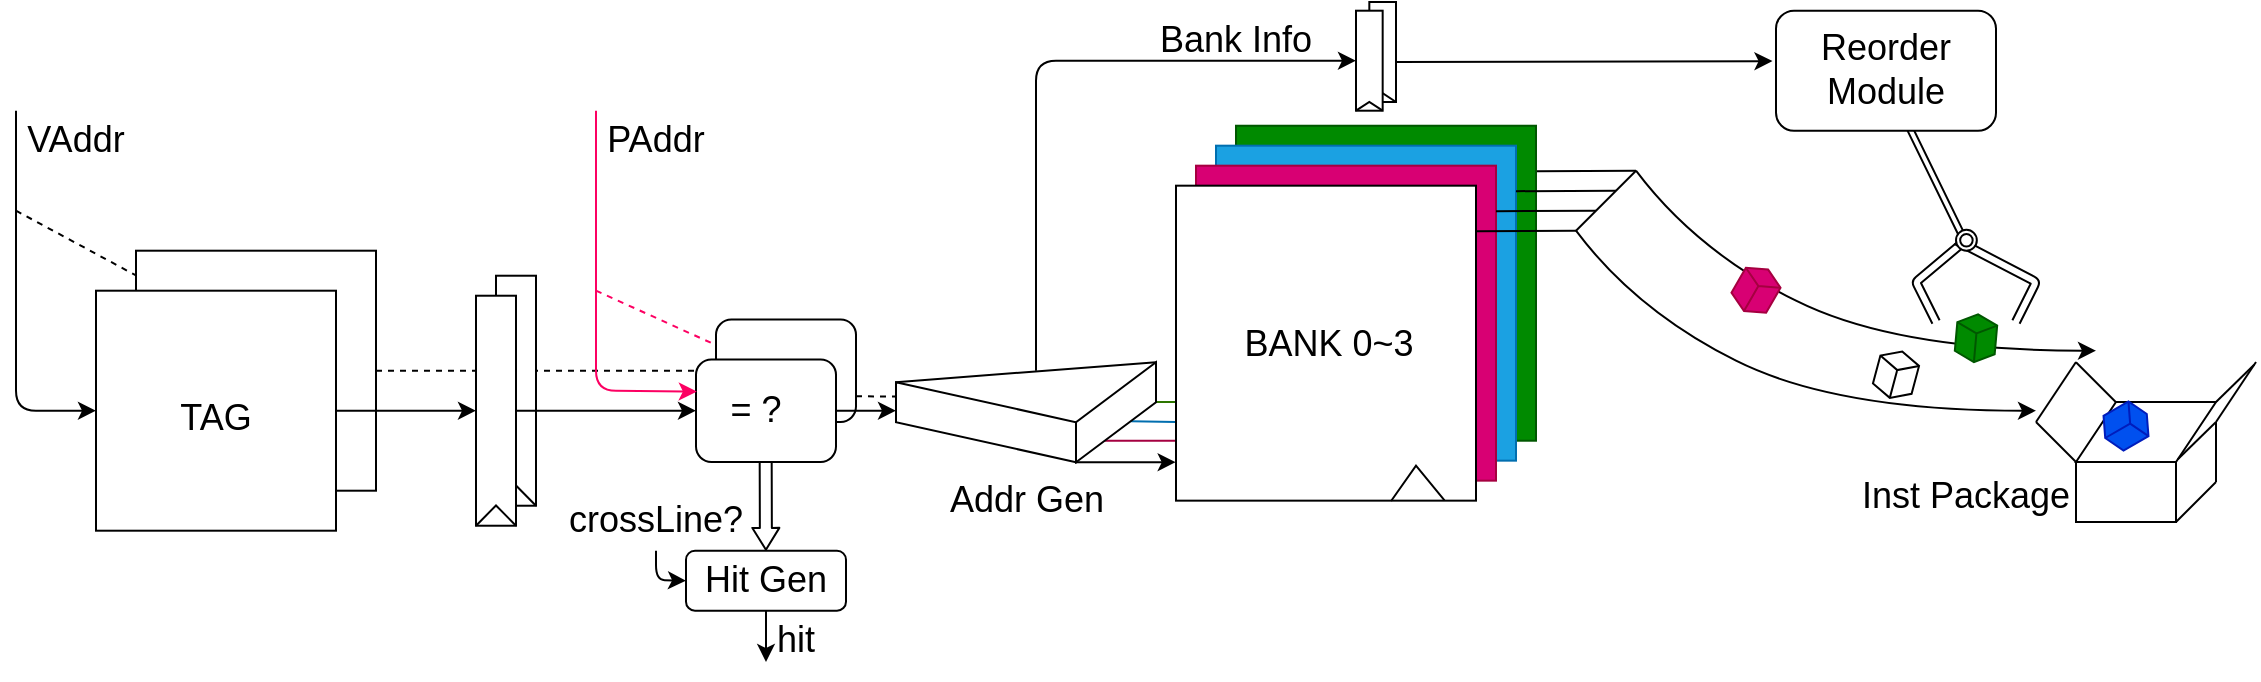 <mxfile>
    <diagram id="Ks5LIrTwfTGQYErPXyaQ" name="第 1 页">
        <mxGraphModel dx="884" dy="508" grid="1" gridSize="10" guides="1" tooltips="1" connect="1" arrows="1" fold="1" page="1" pageScale="1" pageWidth="1169" pageHeight="827" math="0" shadow="0">
            <root>
                <mxCell id="0"/>
                <mxCell id="1" parent="0"/>
                <mxCell id="139" value="" style="shape=flexArrow;endArrow=classic;html=1;rounded=1;labelBackgroundColor=default;fontFamily=Helvetica;fontSize=18;fontColor=default;strokeColor=default;width=6;endSize=3.3;endWidth=6.5;" edge="1" parent="1" target="138">
                    <mxGeometry width="50" height="50" relative="1" as="geometry">
                        <mxPoint x="384.75" y="364.35" as="sourcePoint"/>
                        <mxPoint x="384.75" y="440" as="targetPoint"/>
                    </mxGeometry>
                </mxCell>
                <mxCell id="129" value="" style="endArrow=none;html=1;rounded=1;labelBackgroundColor=default;fontFamily=Helvetica;fontSize=18;fontColor=default;strokeColor=#2D7600;shape=connector;fillColor=#60a917;" edge="1" parent="1">
                    <mxGeometry width="50" height="50" relative="1" as="geometry">
                        <mxPoint x="580" y="370" as="sourcePoint"/>
                        <mxPoint x="590" y="370" as="targetPoint"/>
                    </mxGeometry>
                </mxCell>
                <mxCell id="128" value="" style="endArrow=none;html=1;rounded=1;labelBackgroundColor=default;fontFamily=Helvetica;fontSize=18;fontColor=default;strokeColor=#006EAF;shape=connector;exitX=0.75;exitY=0;exitDx=0;exitDy=0;entryX=0;entryY=0.75;entryDx=0;entryDy=0;fillColor=#1ba1e2;" edge="1" parent="1" source="44" target="28">
                    <mxGeometry width="50" height="50" relative="1" as="geometry">
                        <mxPoint x="570" y="380" as="sourcePoint"/>
                        <mxPoint x="620" y="330" as="targetPoint"/>
                    </mxGeometry>
                </mxCell>
                <mxCell id="127" value="" style="endArrow=classic;html=1;rounded=1;labelBackgroundColor=default;fontFamily=Helvetica;fontSize=18;fontColor=default;strokeColor=#A50040;shape=connector;exitX=1;exitY=0.75;exitDx=0;exitDy=0;entryX=0.733;entryY=0.81;entryDx=0;entryDy=0;entryPerimeter=0;fillColor=#d80073;" edge="1" parent="1" source="44" target="28">
                    <mxGeometry width="50" height="50" relative="1" as="geometry">
                        <mxPoint x="550" y="389.4" as="sourcePoint"/>
                        <mxPoint x="600" y="389.359" as="targetPoint"/>
                    </mxGeometry>
                </mxCell>
                <mxCell id="106" value="" style="shape=link;html=1;rounded=1;labelBackgroundColor=default;fontFamily=Helvetica;fontSize=18;fontColor=default;endArrow=none;strokeColor=default;exitX=0;exitY=0.5;exitDx=0;exitDy=0;" edge="1" parent="1" source="102">
                    <mxGeometry width="100" relative="1" as="geometry">
                        <mxPoint x="1010" y="300" as="sourcePoint"/>
                        <mxPoint x="1010" y="330" as="targetPoint"/>
                        <Array as="points">
                            <mxPoint x="1020" y="310"/>
                        </Array>
                    </mxGeometry>
                </mxCell>
                <mxCell id="101" value="" style="rounded=0;whiteSpace=wrap;html=1;fontFamily=Helvetica;fontSize=18;fontColor=default;rotation=64;" vertex="1" parent="1">
                    <mxGeometry x="936.98" y="260" width="67.43" height="3" as="geometry"/>
                </mxCell>
                <mxCell id="63" value="" style="endArrow=none;dashed=1;html=1;rounded=0;labelBackgroundColor=default;fontFamily=Helvetica;fontSize=18;fontColor=default;strokeColor=default;shape=connector;exitX=1;exitY=0.75;exitDx=0;exitDy=0;" edge="1" parent="1" source="20">
                    <mxGeometry width="50" height="50" relative="1" as="geometry">
                        <mxPoint x="630" y="314.35" as="sourcePoint"/>
                        <mxPoint x="480" y="367.35" as="targetPoint"/>
                    </mxGeometry>
                </mxCell>
                <mxCell id="22" value="" style="endArrow=none;dashed=1;html=1;rounded=0;fontSize=18;" edge="1" parent="1" source="4" target="20">
                    <mxGeometry width="50" height="50" relative="1" as="geometry">
                        <mxPoint x="180" y="384.35" as="sourcePoint"/>
                        <mxPoint x="260" y="354.35" as="targetPoint"/>
                    </mxGeometry>
                </mxCell>
                <mxCell id="20" value="" style="rounded=1;whiteSpace=wrap;html=1;fontSize=18;" vertex="1" parent="1">
                    <mxGeometry x="360" y="328.72" width="70" height="51.25" as="geometry"/>
                </mxCell>
                <mxCell id="4" value="" style="whiteSpace=wrap;html=1;aspect=fixed;" vertex="1" parent="1">
                    <mxGeometry x="70" y="294.35" width="120" height="120" as="geometry"/>
                </mxCell>
                <mxCell id="2" value="" style="whiteSpace=wrap;html=1;aspect=fixed;" vertex="1" parent="1">
                    <mxGeometry x="50" y="314.35" width="120" height="120" as="geometry"/>
                </mxCell>
                <mxCell id="3" value="&lt;span style=&quot;font-size: 18px&quot;&gt;TAG&lt;br&gt;&lt;br&gt;&lt;/span&gt;" style="text;html=1;strokeColor=none;fillColor=none;align=center;verticalAlign=middle;whiteSpace=wrap;rounded=0;" vertex="1" parent="1">
                    <mxGeometry x="80" y="374.35" width="60" height="30" as="geometry"/>
                </mxCell>
                <mxCell id="5" value="" style="endArrow=classic;html=1;fontSize=18;entryX=0;entryY=0.5;entryDx=0;entryDy=0;exitX=0;exitY=0;exitDx=0;exitDy=0;" edge="1" parent="1" source="7" target="2">
                    <mxGeometry width="50" height="50" relative="1" as="geometry">
                        <mxPoint x="10" y="214.35" as="sourcePoint"/>
                        <mxPoint x="20" y="264.35" as="targetPoint"/>
                        <Array as="points">
                            <mxPoint x="10" y="374.35"/>
                        </Array>
                    </mxGeometry>
                </mxCell>
                <mxCell id="6" value="" style="endArrow=none;dashed=1;html=1;fontSize=18;entryX=-0.002;entryY=0.102;entryDx=0;entryDy=0;entryPerimeter=0;" edge="1" parent="1" target="4">
                    <mxGeometry width="50" height="50" relative="1" as="geometry">
                        <mxPoint x="10" y="274.35" as="sourcePoint"/>
                        <mxPoint x="390" y="334.35" as="targetPoint"/>
                    </mxGeometry>
                </mxCell>
                <mxCell id="7" value="VAddr&lt;br&gt;" style="text;html=1;strokeColor=none;fillColor=none;align=center;verticalAlign=middle;whiteSpace=wrap;rounded=0;fontSize=18;" vertex="1" parent="1">
                    <mxGeometry x="10" y="224.35" width="60" height="30" as="geometry"/>
                </mxCell>
                <mxCell id="12" value="" style="group" vertex="1" connectable="0" parent="1">
                    <mxGeometry x="240" y="316.86" width="30" height="115" as="geometry"/>
                </mxCell>
                <mxCell id="13" value="" style="group" vertex="1" connectable="0" parent="12">
                    <mxGeometry x="10" y="-10" width="20" height="115" as="geometry"/>
                </mxCell>
                <mxCell id="14" value="" style="rounded=0;whiteSpace=wrap;html=1;fontSize=18;" vertex="1" parent="13">
                    <mxGeometry width="20" height="115" as="geometry"/>
                </mxCell>
                <mxCell id="15" value="" style="endArrow=none;html=1;fontSize=18;exitX=0;exitY=1;exitDx=0;exitDy=0;entryX=1;entryY=1;entryDx=0;entryDy=0;rounded=0;" edge="1" parent="13" source="14" target="14">
                    <mxGeometry width="50" height="50" relative="1" as="geometry">
                        <mxPoint x="17.5" y="98.571" as="sourcePoint"/>
                        <mxPoint x="10" y="131.429" as="targetPoint"/>
                        <Array as="points">
                            <mxPoint x="10" y="104.853"/>
                        </Array>
                    </mxGeometry>
                </mxCell>
                <mxCell id="8" value="" style="rounded=0;whiteSpace=wrap;html=1;fontSize=18;" vertex="1" parent="12">
                    <mxGeometry width="20" height="115" as="geometry"/>
                </mxCell>
                <mxCell id="10" value="" style="endArrow=none;html=1;fontSize=18;exitX=0;exitY=1;exitDx=0;exitDy=0;entryX=1;entryY=1;entryDx=0;entryDy=0;rounded=0;" edge="1" parent="12" source="8" target="8">
                    <mxGeometry width="50" height="50" relative="1" as="geometry">
                        <mxPoint x="17.5" y="98.571" as="sourcePoint"/>
                        <mxPoint x="10" y="131.429" as="targetPoint"/>
                        <Array as="points">
                            <mxPoint x="10" y="104.853"/>
                        </Array>
                    </mxGeometry>
                </mxCell>
                <mxCell id="16" value="" style="endArrow=classic;html=1;rounded=0;fontSize=18;exitX=1;exitY=0.5;exitDx=0;exitDy=0;entryX=0;entryY=0.5;entryDx=0;entryDy=0;" edge="1" parent="1" source="2" target="8">
                    <mxGeometry width="50" height="50" relative="1" as="geometry">
                        <mxPoint x="170" y="404.35" as="sourcePoint"/>
                        <mxPoint x="220" y="354.35" as="targetPoint"/>
                    </mxGeometry>
                </mxCell>
                <mxCell id="18" value="" style="rounded=1;whiteSpace=wrap;html=1;fontSize=18;" vertex="1" parent="1">
                    <mxGeometry x="350" y="348.74" width="70" height="51.25" as="geometry"/>
                </mxCell>
                <mxCell id="19" value="= ?" style="text;html=1;strokeColor=none;fillColor=none;align=center;verticalAlign=middle;whiteSpace=wrap;rounded=0;fontSize=18;" vertex="1" parent="1">
                    <mxGeometry x="350" y="359.35" width="60" height="30" as="geometry"/>
                </mxCell>
                <mxCell id="21" value="" style="endArrow=classic;html=1;rounded=0;fontSize=18;exitX=1;exitY=0.5;exitDx=0;exitDy=0;entryX=0;entryY=0.5;entryDx=0;entryDy=0;" edge="1" parent="1" source="8" target="18">
                    <mxGeometry width="50" height="50" relative="1" as="geometry">
                        <mxPoint x="250" y="344.35" as="sourcePoint"/>
                        <mxPoint x="300" y="294.35" as="targetPoint"/>
                    </mxGeometry>
                </mxCell>
                <mxCell id="23" value="" style="endArrow=classic;html=1;rounded=1;fontSize=18;entryX=0.006;entryY=0.313;entryDx=0;entryDy=0;entryPerimeter=0;fillColor=#d80073;strokeColor=#FC0062;" edge="1" parent="1" target="18">
                    <mxGeometry width="50" height="50" relative="1" as="geometry">
                        <mxPoint x="300" y="224.35" as="sourcePoint"/>
                        <mxPoint x="330" y="234.35" as="targetPoint"/>
                        <Array as="points">
                            <mxPoint x="300" y="364.35"/>
                        </Array>
                    </mxGeometry>
                </mxCell>
                <mxCell id="24" value="" style="endArrow=none;dashed=1;html=1;rounded=1;fontSize=18;strokeColor=#FC0062;entryX=0;entryY=0.25;entryDx=0;entryDy=0;" edge="1" parent="1" target="20">
                    <mxGeometry width="50" height="50" relative="1" as="geometry">
                        <mxPoint x="300" y="314.35" as="sourcePoint"/>
                        <mxPoint x="360" y="304.35" as="targetPoint"/>
                    </mxGeometry>
                </mxCell>
                <mxCell id="25" value="PAddr" style="text;html=1;strokeColor=none;fillColor=none;align=center;verticalAlign=middle;whiteSpace=wrap;rounded=0;fontSize=18;" vertex="1" parent="1">
                    <mxGeometry x="300" y="224.35" width="60" height="30" as="geometry"/>
                </mxCell>
                <mxCell id="46" value="" style="group" vertex="1" connectable="0" parent="1">
                    <mxGeometry x="450" y="350.1" width="130" height="50.02" as="geometry"/>
                </mxCell>
                <mxCell id="43" value="" style="shape=parallelogram;perimeter=parallelogramPerimeter;whiteSpace=wrap;html=1;fixedSize=1;fontSize=18;direction=south;" vertex="1" parent="46">
                    <mxGeometry y="10" width="90" height="40" as="geometry"/>
                </mxCell>
                <mxCell id="44" value="" style="shape=parallelogram;perimeter=parallelogramPerimeter;whiteSpace=wrap;html=1;fixedSize=1;fontSize=18;direction=south;flipV=1;size=30.02;" vertex="1" parent="46">
                    <mxGeometry x="90" width="40" height="50.02" as="geometry"/>
                </mxCell>
                <mxCell id="45" value="" style="endArrow=none;html=1;rounded=0;fontSize=18;exitX=0;exitY=1;exitDx=0;exitDy=0;entryX=0;entryY=0;entryDx=0;entryDy=0;" edge="1" parent="46" source="43" target="44">
                    <mxGeometry width="50" height="50" relative="1" as="geometry">
                        <mxPoint x="90" y="30" as="sourcePoint"/>
                        <mxPoint x="140" y="-20" as="targetPoint"/>
                    </mxGeometry>
                </mxCell>
                <mxCell id="60" value="" style="group" vertex="1" connectable="0" parent="1">
                    <mxGeometry x="590" y="254.35" width="370" height="167.49" as="geometry"/>
                </mxCell>
                <mxCell id="53" value="" style="endArrow=none;html=1;rounded=0;labelBackgroundColor=default;fontFamily=Helvetica;fontSize=18;fontColor=default;shape=connector;exitX=1;exitY=0.5;exitDx=0;exitDy=0;" edge="1" parent="60">
                    <mxGeometry width="50" height="50" relative="1" as="geometry">
                        <mxPoint x="180" y="0.235" as="sourcePoint"/>
                        <mxPoint x="230" as="targetPoint"/>
                    </mxGeometry>
                </mxCell>
                <mxCell id="57" value="" style="endArrow=none;html=1;rounded=0;labelBackgroundColor=default;fontFamily=Helvetica;fontSize=18;fontColor=default;strokeColor=default;shape=connector;" edge="1" parent="60">
                    <mxGeometry width="50" height="50" relative="1" as="geometry">
                        <mxPoint x="200" y="30" as="sourcePoint"/>
                        <mxPoint x="230" as="targetPoint"/>
                    </mxGeometry>
                </mxCell>
                <mxCell id="58" value="" style="curved=1;endArrow=classic;html=1;rounded=0;labelBackgroundColor=default;fontFamily=Helvetica;fontSize=18;fontColor=default;strokeColor=default;shape=connector;" edge="1" parent="60">
                    <mxGeometry width="50" height="50" relative="1" as="geometry">
                        <mxPoint x="200" y="30" as="sourcePoint"/>
                        <mxPoint x="430" y="120" as="targetPoint"/>
                        <Array as="points">
                            <mxPoint x="230" y="70"/>
                            <mxPoint x="330" y="120"/>
                        </Array>
                    </mxGeometry>
                </mxCell>
                <mxCell id="59" value="" style="curved=1;endArrow=classic;html=1;rounded=0;labelBackgroundColor=default;fontFamily=Helvetica;fontSize=18;fontColor=default;strokeColor=default;shape=connector;" edge="1" parent="60">
                    <mxGeometry width="50" height="50" relative="1" as="geometry">
                        <mxPoint x="230" as="sourcePoint"/>
                        <mxPoint x="460" y="90" as="targetPoint"/>
                        <Array as="points">
                            <mxPoint x="260" y="40"/>
                            <mxPoint x="360" y="90"/>
                        </Array>
                    </mxGeometry>
                </mxCell>
                <mxCell id="94" value="" style="html=1;whiteSpace=wrap;shape=isoCube2;backgroundOutline=1;isoAngle=15;fontFamily=Helvetica;fontSize=18;fontColor=default;rotation=15;" vertex="1" parent="60">
                    <mxGeometry x="350" y="90" width="20" height="24" as="geometry"/>
                </mxCell>
                <mxCell id="75" value="" style="html=1;whiteSpace=wrap;shape=isoCube2;backgroundOutline=1;isoAngle=15;fontFamily=Helvetica;fontSize=18;fontColor=#ffffff;rotation=30;fillColor=#d80073;strokeColor=#A50040;" vertex="1" parent="60">
                    <mxGeometry x="280" y="47.75" width="20" height="24" as="geometry"/>
                </mxCell>
                <mxCell id="104" value="" style="shape=link;html=1;rounded=1;labelBackgroundColor=default;fontFamily=Helvetica;fontSize=18;fontColor=default;endArrow=none;strokeColor=default;" edge="1" parent="60">
                    <mxGeometry width="100" relative="1" as="geometry">
                        <mxPoint x="380" y="75.65" as="sourcePoint"/>
                        <mxPoint x="395" y="34.65" as="targetPoint"/>
                        <Array as="points">
                            <mxPoint x="370" y="55.65"/>
                        </Array>
                    </mxGeometry>
                </mxCell>
                <mxCell id="37" value="" style="rounded=0;whiteSpace=wrap;html=1;fontSize=18;container=0;fillColor=#008a00;fontColor=#ffffff;strokeColor=#005700;" vertex="1" parent="60">
                    <mxGeometry x="30" y="-22.48" width="150" height="157.49" as="geometry"/>
                </mxCell>
                <mxCell id="34" value="" style="rounded=0;whiteSpace=wrap;html=1;fontSize=18;container=0;fillColor=#1ba1e2;fontColor=#ffffff;strokeColor=#006EAF;" vertex="1" parent="60">
                    <mxGeometry x="20" y="-12.51" width="150" height="157.49" as="geometry"/>
                </mxCell>
                <mxCell id="32" value="" style="rounded=0;whiteSpace=wrap;html=1;fontSize=18;container=0;fillColor=#d80073;fontColor=#ffffff;strokeColor=#A50040;" vertex="1" parent="60">
                    <mxGeometry x="10" y="-2.51" width="150" height="157.49" as="geometry"/>
                </mxCell>
                <mxCell id="33" value="" style="endArrow=none;html=1;rounded=0;fontSize=18;exitX=0.717;exitY=1.001;exitDx=0;exitDy=0;entryX=0.895;entryY=0.999;entryDx=0;entryDy=0;entryPerimeter=0;exitPerimeter=0;" edge="1" parent="60" source="32" target="32">
                    <mxGeometry width="50" height="50" relative="1" as="geometry">
                        <mxPoint x="80" y="164.98" as="sourcePoint"/>
                        <mxPoint x="130" y="114.98" as="targetPoint"/>
                        <Array as="points">
                            <mxPoint x="130" y="134.98"/>
                        </Array>
                    </mxGeometry>
                </mxCell>
                <mxCell id="28" value="" style="rounded=0;whiteSpace=wrap;html=1;fontSize=18;container=0;" vertex="1" parent="60">
                    <mxGeometry y="7.49" width="150" height="157.49" as="geometry"/>
                </mxCell>
                <mxCell id="29" value="" style="endArrow=none;html=1;rounded=0;fontSize=18;exitX=0.717;exitY=1.001;exitDx=0;exitDy=0;entryX=0.895;entryY=0.999;entryDx=0;entryDy=0;entryPerimeter=0;exitPerimeter=0;" edge="1" parent="60" source="28" target="28">
                    <mxGeometry width="50" height="50" relative="1" as="geometry">
                        <mxPoint x="70" y="177.49" as="sourcePoint"/>
                        <mxPoint x="120" y="127.49" as="targetPoint"/>
                        <Array as="points">
                            <mxPoint x="120" y="147.49"/>
                        </Array>
                    </mxGeometry>
                </mxCell>
                <mxCell id="52" value="" style="endArrow=none;html=1;rounded=0;labelBackgroundColor=default;fontFamily=Helvetica;fontSize=18;fontColor=default;strokeColor=default;shape=connector;exitX=1;exitY=0.5;exitDx=0;exitDy=0;" edge="1" parent="60">
                    <mxGeometry width="50" height="50" relative="1" as="geometry">
                        <mxPoint x="150" y="30.235" as="sourcePoint"/>
                        <mxPoint x="200" y="30.0" as="targetPoint"/>
                    </mxGeometry>
                </mxCell>
                <mxCell id="54" value="" style="endArrow=none;html=1;rounded=0;labelBackgroundColor=default;fontFamily=Helvetica;fontSize=18;fontColor=default;shape=connector;exitX=1;exitY=0.5;exitDx=0;exitDy=0;" edge="1" parent="60">
                    <mxGeometry width="50" height="50" relative="1" as="geometry">
                        <mxPoint x="170" y="10.235" as="sourcePoint"/>
                        <mxPoint x="220" y="10.0" as="targetPoint"/>
                    </mxGeometry>
                </mxCell>
                <mxCell id="74" value="BANK 0~3" style="text;html=1;strokeColor=none;fillColor=none;align=center;verticalAlign=middle;whiteSpace=wrap;rounded=0;fontFamily=Helvetica;fontSize=18;fontColor=default;container=0;" vertex="1" parent="60">
                    <mxGeometry x="30" y="71.24" width="92.5" height="30" as="geometry"/>
                </mxCell>
                <mxCell id="55" value="" style="endArrow=none;html=1;rounded=0;labelBackgroundColor=default;fontFamily=Helvetica;fontSize=18;fontColor=default;shape=connector;exitX=1;exitY=0.5;exitDx=0;exitDy=0;" edge="1" parent="60">
                    <mxGeometry width="50" height="50" relative="1" as="geometry">
                        <mxPoint x="160" y="20.235" as="sourcePoint"/>
                        <mxPoint x="210" y="20" as="targetPoint"/>
                    </mxGeometry>
                </mxCell>
                <mxCell id="62" value="" style="endArrow=classic;html=1;rounded=0;labelBackgroundColor=default;fontFamily=Helvetica;fontSize=18;fontColor=default;strokeColor=default;shape=connector;exitX=1;exitY=0.5;exitDx=0;exitDy=0;" edge="1" parent="1" source="18">
                    <mxGeometry width="50" height="50" relative="1" as="geometry">
                        <mxPoint x="720" y="314.35" as="sourcePoint"/>
                        <mxPoint x="450" y="374.35" as="targetPoint"/>
                    </mxGeometry>
                </mxCell>
                <mxCell id="65" value="" style="group" vertex="1" connectable="0" parent="1">
                    <mxGeometry x="680" y="174.35" width="20" height="50" as="geometry"/>
                </mxCell>
                <mxCell id="66" value="" style="group" vertex="1" connectable="0" parent="65">
                    <mxGeometry x="6.667" y="-4.348" width="13.333" height="50" as="geometry"/>
                </mxCell>
                <mxCell id="67" value="" style="rounded=0;whiteSpace=wrap;html=1;fontSize=18;" vertex="1" parent="66">
                    <mxGeometry width="13.333" height="50" as="geometry"/>
                </mxCell>
                <mxCell id="68" value="" style="endArrow=none;html=1;fontSize=18;exitX=0;exitY=1;exitDx=0;exitDy=0;entryX=1;entryY=1;entryDx=0;entryDy=0;rounded=0;" edge="1" parent="66" source="67" target="67">
                    <mxGeometry width="50" height="50" relative="1" as="geometry">
                        <mxPoint x="11.667" y="42.857" as="sourcePoint"/>
                        <mxPoint x="6.667" y="57.143" as="targetPoint"/>
                        <Array as="points">
                            <mxPoint x="6.667" y="45.588"/>
                        </Array>
                    </mxGeometry>
                </mxCell>
                <mxCell id="69" value="" style="rounded=0;whiteSpace=wrap;html=1;fontSize=18;" vertex="1" parent="65">
                    <mxGeometry width="13.333" height="50" as="geometry"/>
                </mxCell>
                <mxCell id="70" value="" style="endArrow=none;html=1;fontSize=18;exitX=0;exitY=1;exitDx=0;exitDy=0;entryX=1;entryY=1;entryDx=0;entryDy=0;rounded=0;" edge="1" parent="65" source="69" target="69">
                    <mxGeometry width="50" height="50" relative="1" as="geometry">
                        <mxPoint x="11.667" y="42.857" as="sourcePoint"/>
                        <mxPoint x="6.667" y="57.143" as="targetPoint"/>
                        <Array as="points">
                            <mxPoint x="6.667" y="45.588"/>
                        </Array>
                    </mxGeometry>
                </mxCell>
                <mxCell id="71" value="" style="endArrow=classic;html=1;rounded=1;labelBackgroundColor=default;fontFamily=Helvetica;fontSize=18;fontColor=default;strokeColor=default;shape=connector;entryX=0;entryY=0.5;entryDx=0;entryDy=0;" edge="1" parent="1" target="69">
                    <mxGeometry width="50" height="50" relative="1" as="geometry">
                        <mxPoint x="520" y="354.35" as="sourcePoint"/>
                        <mxPoint x="720" y="154.35" as="targetPoint"/>
                        <Array as="points">
                            <mxPoint x="520" y="199.35"/>
                        </Array>
                    </mxGeometry>
                </mxCell>
                <mxCell id="72" value="Bank Info" style="text;html=1;strokeColor=none;fillColor=none;align=center;verticalAlign=middle;whiteSpace=wrap;rounded=0;fontFamily=Helvetica;fontSize=18;fontColor=default;" vertex="1" parent="1">
                    <mxGeometry x="570" y="174.35" width="100" height="30" as="geometry"/>
                </mxCell>
                <mxCell id="73" value="Addr Gen" style="text;html=1;strokeColor=none;fillColor=none;align=center;verticalAlign=middle;whiteSpace=wrap;rounded=0;fontFamily=Helvetica;fontSize=18;fontColor=default;" vertex="1" parent="1">
                    <mxGeometry x="467.5" y="404.35" width="95" height="30" as="geometry"/>
                </mxCell>
                <mxCell id="95" value="" style="html=1;whiteSpace=wrap;shape=isoCube2;backgroundOutline=1;isoAngle=15;fontFamily=Helvetica;fontSize=18;fontColor=#ffffff;rotation=5;fillColor=#008a00;strokeColor=#005700;" vertex="1" parent="1">
                    <mxGeometry x="980" y="326.1" width="20" height="24" as="geometry"/>
                </mxCell>
                <mxCell id="99" value="" style="group" vertex="1" connectable="0" parent="1">
                    <mxGeometry x="890" y="174.35" width="110" height="60" as="geometry"/>
                </mxCell>
                <mxCell id="97" value="" style="rounded=1;whiteSpace=wrap;html=1;fontFamily=Helvetica;fontSize=18;fontColor=default;" vertex="1" parent="99">
                    <mxGeometry width="110" height="60" as="geometry"/>
                </mxCell>
                <mxCell id="98" value="Reorder&lt;br&gt;Module" style="text;html=1;strokeColor=none;fillColor=none;align=center;verticalAlign=middle;whiteSpace=wrap;rounded=0;fontFamily=Helvetica;fontSize=18;fontColor=default;" vertex="1" parent="99">
                    <mxGeometry x="20" y="15" width="70" height="30" as="geometry"/>
                </mxCell>
                <mxCell id="100" value="" style="endArrow=classic;html=1;rounded=1;labelBackgroundColor=default;fontFamily=Helvetica;fontSize=18;fontColor=default;strokeColor=default;shape=connector;entryX=-0.016;entryY=0.42;entryDx=0;entryDy=0;entryPerimeter=0;" edge="1" parent="1" target="97">
                    <mxGeometry width="50" height="50" relative="1" as="geometry">
                        <mxPoint x="700" y="200" as="sourcePoint"/>
                        <mxPoint x="920" y="160" as="targetPoint"/>
                    </mxGeometry>
                </mxCell>
                <mxCell id="102" value="" style="ellipse;shape=doubleEllipse;whiteSpace=wrap;html=1;aspect=fixed;fontFamily=Helvetica;fontSize=18;fontColor=default;" vertex="1" parent="1">
                    <mxGeometry x="980" y="283.93" width="10.42" height="10.42" as="geometry"/>
                </mxCell>
                <mxCell id="123" value="Inst Package" style="text;html=1;strokeColor=none;fillColor=none;align=center;verticalAlign=middle;whiteSpace=wrap;rounded=0;fontFamily=Helvetica;fontSize=18;fontColor=default;" vertex="1" parent="1">
                    <mxGeometry x="930.21" y="401.86" width="110" height="30" as="geometry"/>
                </mxCell>
                <mxCell id="126" value="" style="endArrow=classic;html=1;rounded=1;labelBackgroundColor=default;fontFamily=Helvetica;fontSize=18;fontColor=default;strokeColor=default;shape=connector;exitX=1;exitY=0;exitDx=0;exitDy=0;entryX=-0.001;entryY=0.878;entryDx=0;entryDy=0;entryPerimeter=0;" edge="1" parent="1" source="43" target="28">
                    <mxGeometry width="50" height="50" relative="1" as="geometry">
                        <mxPoint x="510" y="390" as="sourcePoint"/>
                        <mxPoint x="560" y="340" as="targetPoint"/>
                    </mxGeometry>
                </mxCell>
                <mxCell id="130" value="" style="group" vertex="1" connectable="0" parent="1">
                    <mxGeometry x="1020" y="350" width="110" height="80" as="geometry"/>
                </mxCell>
                <mxCell id="108" value="" style="shape=parallelogram;perimeter=parallelogramPerimeter;whiteSpace=wrap;html=1;fixedSize=1;fontFamily=Helvetica;fontSize=18;fontColor=default;container=0;" vertex="1" parent="130">
                    <mxGeometry x="20" y="20" width="70" height="30" as="geometry"/>
                </mxCell>
                <mxCell id="111" value="" style="endArrow=none;html=1;rounded=1;labelBackgroundColor=default;fontFamily=Helvetica;fontSize=18;fontColor=default;strokeColor=default;shape=connector;exitX=0;exitY=1;exitDx=0;exitDy=0;" edge="1" parent="130" source="108">
                    <mxGeometry width="50" height="50" relative="1" as="geometry">
                        <mxPoint x="40" y="40" as="sourcePoint"/>
                        <mxPoint y="30" as="targetPoint"/>
                    </mxGeometry>
                </mxCell>
                <mxCell id="112" value="" style="endArrow=none;html=1;rounded=1;labelBackgroundColor=default;fontFamily=Helvetica;fontSize=18;fontColor=default;strokeColor=default;shape=connector;exitX=0;exitY=1;exitDx=0;exitDy=0;" edge="1" parent="130">
                    <mxGeometry width="50" height="50" relative="1" as="geometry">
                        <mxPoint x="40" y="20.1" as="sourcePoint"/>
                        <mxPoint x="20" y="0.1" as="targetPoint"/>
                    </mxGeometry>
                </mxCell>
                <mxCell id="113" value="" style="endArrow=none;html=1;rounded=1;labelBackgroundColor=default;fontFamily=Helvetica;fontSize=18;fontColor=default;strokeColor=default;shape=connector;" edge="1" parent="130">
                    <mxGeometry width="50" height="50" relative="1" as="geometry">
                        <mxPoint y="30" as="sourcePoint"/>
                        <mxPoint x="20" as="targetPoint"/>
                    </mxGeometry>
                </mxCell>
                <mxCell id="114" value="" style="endArrow=none;html=1;rounded=1;labelBackgroundColor=default;fontFamily=Helvetica;fontSize=18;fontColor=default;strokeColor=default;shape=connector;exitX=0.75;exitY=1;exitDx=0;exitDy=0;" edge="1" parent="130" source="108">
                    <mxGeometry width="50" height="50" relative="1" as="geometry">
                        <mxPoint x="40" y="40" as="sourcePoint"/>
                        <mxPoint x="90" y="30" as="targetPoint"/>
                    </mxGeometry>
                </mxCell>
                <mxCell id="115" value="" style="endArrow=none;html=1;rounded=1;labelBackgroundColor=default;fontFamily=Helvetica;fontSize=18;fontColor=default;strokeColor=default;shape=connector;exitX=0.75;exitY=1;exitDx=0;exitDy=0;" edge="1" parent="130">
                    <mxGeometry width="50" height="50" relative="1" as="geometry">
                        <mxPoint x="89.999" y="19.996" as="sourcePoint"/>
                        <mxPoint x="109.09" y="1.36" as="targetPoint"/>
                    </mxGeometry>
                </mxCell>
                <mxCell id="116" value="" style="endArrow=none;html=1;rounded=1;labelBackgroundColor=default;fontFamily=Helvetica;fontSize=18;fontColor=default;strokeColor=default;shape=connector;" edge="1" parent="130">
                    <mxGeometry width="50" height="50" relative="1" as="geometry">
                        <mxPoint x="90" y="30" as="sourcePoint"/>
                        <mxPoint x="110" as="targetPoint"/>
                    </mxGeometry>
                </mxCell>
                <mxCell id="118" value="" style="rounded=0;whiteSpace=wrap;html=1;fontFamily=Helvetica;fontSize=18;fontColor=default;container=0;" vertex="1" parent="130">
                    <mxGeometry x="20" y="50" width="50" height="30" as="geometry"/>
                </mxCell>
                <mxCell id="120" value="" style="endArrow=none;html=1;rounded=1;labelBackgroundColor=default;fontFamily=Helvetica;fontSize=18;fontColor=default;strokeColor=default;shape=connector;" edge="1" parent="130">
                    <mxGeometry width="50" height="50" relative="1" as="geometry">
                        <mxPoint x="90" y="59.97" as="sourcePoint"/>
                        <mxPoint x="90" y="29.97" as="targetPoint"/>
                    </mxGeometry>
                </mxCell>
                <mxCell id="121" value="" style="endArrow=none;html=1;rounded=1;labelBackgroundColor=default;fontFamily=Helvetica;fontSize=18;fontColor=default;strokeColor=default;shape=connector;exitX=1;exitY=1;exitDx=0;exitDy=0;" edge="1" parent="130" source="118">
                    <mxGeometry width="50" height="50" relative="1" as="geometry">
                        <mxPoint x="50" y="60" as="sourcePoint"/>
                        <mxPoint x="90" y="60" as="targetPoint"/>
                    </mxGeometry>
                </mxCell>
                <mxCell id="93" value="" style="html=1;whiteSpace=wrap;shape=isoCube2;backgroundOutline=1;isoAngle=15;fontFamily=Helvetica;fontSize=18;fontColor=#ffffff;rotation=60;container=0;fillColor=#0050ef;strokeColor=#001DBC;" vertex="1" parent="130">
                    <mxGeometry x="35" y="20" width="20" height="24" as="geometry"/>
                </mxCell>
                <mxCell id="138" value="Hit Gen" style="rounded=1;whiteSpace=wrap;html=1;fontFamily=Helvetica;fontSize=18;fontColor=default;" vertex="1" parent="1">
                    <mxGeometry x="345" y="444.35" width="80" height="30" as="geometry"/>
                </mxCell>
                <mxCell id="140" value="crossLine?" style="text;html=1;strokeColor=none;fillColor=none;align=center;verticalAlign=middle;whiteSpace=wrap;rounded=0;fontFamily=Helvetica;fontSize=18;fontColor=default;" vertex="1" parent="1">
                    <mxGeometry x="300" y="414.35" width="60" height="30" as="geometry"/>
                </mxCell>
                <mxCell id="141" value="" style="endArrow=classic;html=1;rounded=1;labelBackgroundColor=default;fontFamily=Helvetica;fontSize=18;fontColor=default;strokeColor=default;shape=connector;entryX=0;entryY=0.5;entryDx=0;entryDy=0;exitX=0.5;exitY=1;exitDx=0;exitDy=0;" edge="1" parent="1" source="140" target="138">
                    <mxGeometry width="50" height="50" relative="1" as="geometry">
                        <mxPoint x="290" y="490" as="sourcePoint"/>
                        <mxPoint x="340" y="440" as="targetPoint"/>
                        <Array as="points">
                            <mxPoint x="330" y="459"/>
                        </Array>
                    </mxGeometry>
                </mxCell>
                <mxCell id="142" value="" style="endArrow=classic;html=1;rounded=1;labelBackgroundColor=default;fontFamily=Helvetica;fontSize=18;fontColor=default;strokeColor=default;shape=connector;exitX=0.5;exitY=1;exitDx=0;exitDy=0;" edge="1" parent="1" source="138">
                    <mxGeometry width="50" height="50" relative="1" as="geometry">
                        <mxPoint x="360" y="440" as="sourcePoint"/>
                        <mxPoint x="385" y="500" as="targetPoint"/>
                    </mxGeometry>
                </mxCell>
                <mxCell id="143" value="hit" style="text;html=1;strokeColor=none;fillColor=none;align=center;verticalAlign=middle;whiteSpace=wrap;rounded=0;fontFamily=Helvetica;fontSize=18;fontColor=default;" vertex="1" parent="1">
                    <mxGeometry x="370" y="474.35" width="60" height="30" as="geometry"/>
                </mxCell>
            </root>
        </mxGraphModel>
    </diagram>
</mxfile>